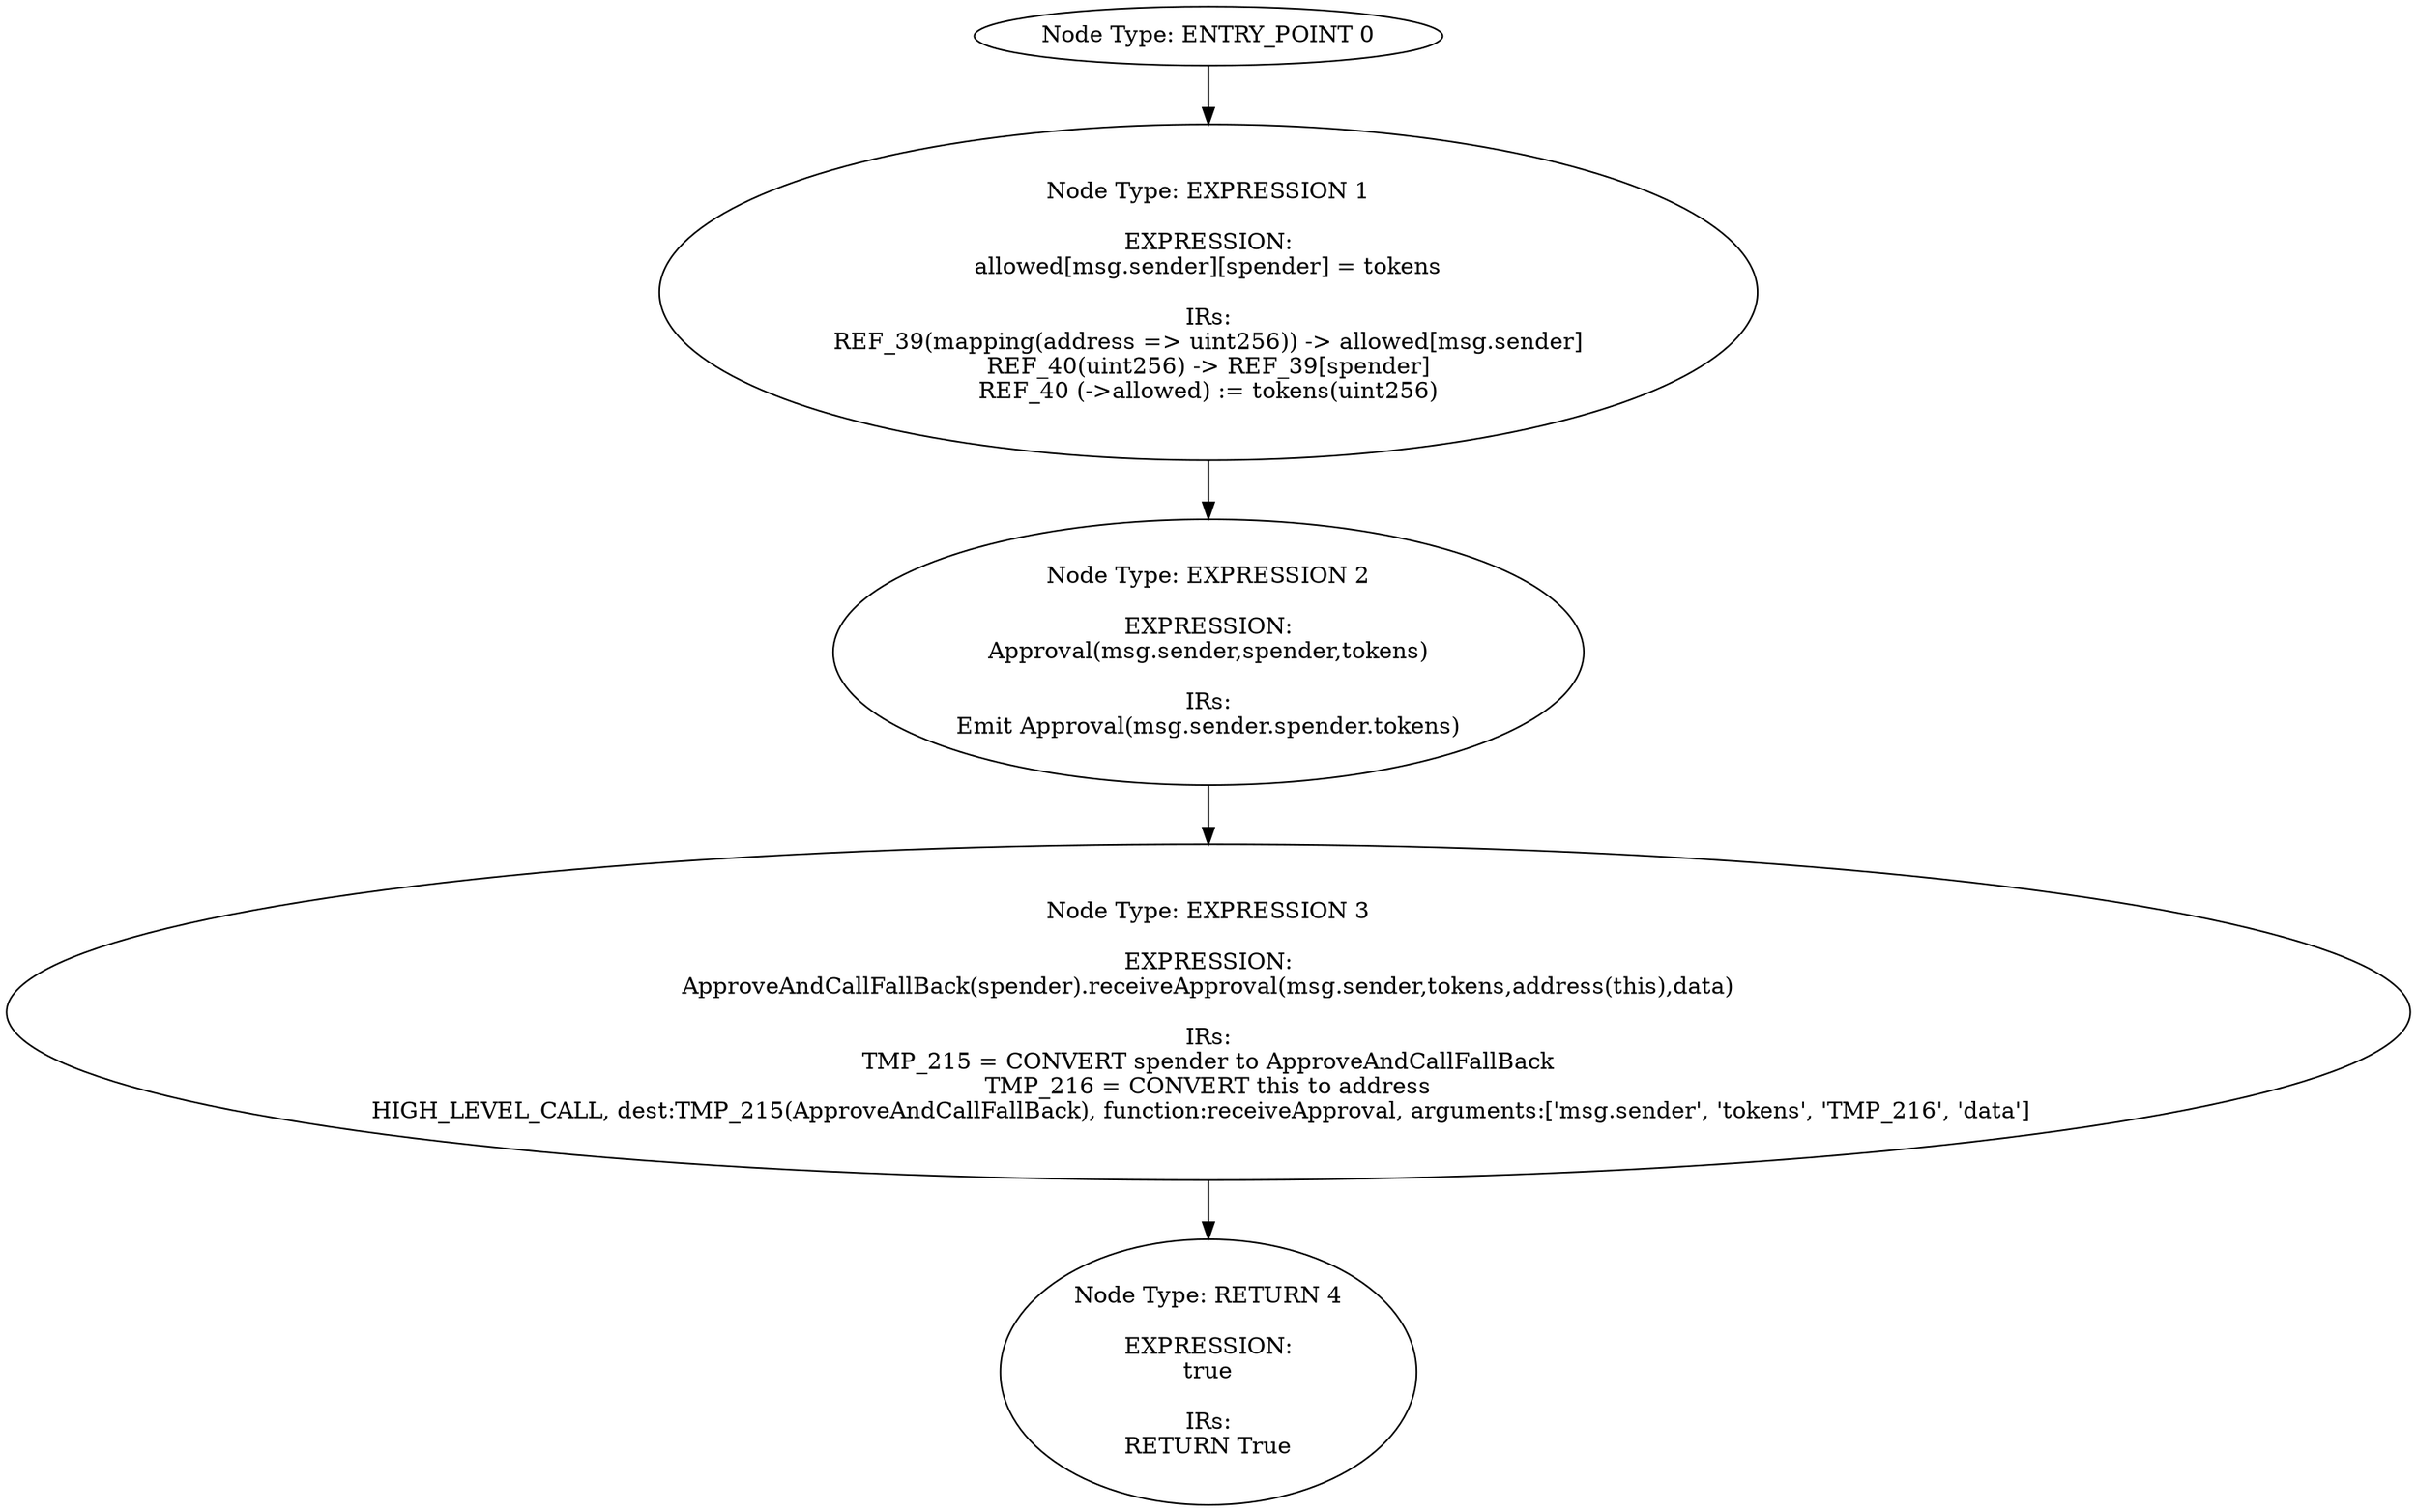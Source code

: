 digraph{
0[label="Node Type: ENTRY_POINT 0
"];
0->1;
1[label="Node Type: EXPRESSION 1

EXPRESSION:
allowed[msg.sender][spender] = tokens

IRs:
REF_39(mapping(address => uint256)) -> allowed[msg.sender]
REF_40(uint256) -> REF_39[spender]
REF_40 (->allowed) := tokens(uint256)"];
1->2;
2[label="Node Type: EXPRESSION 2

EXPRESSION:
Approval(msg.sender,spender,tokens)

IRs:
Emit Approval(msg.sender.spender.tokens)"];
2->3;
3[label="Node Type: EXPRESSION 3

EXPRESSION:
ApproveAndCallFallBack(spender).receiveApproval(msg.sender,tokens,address(this),data)

IRs:
TMP_215 = CONVERT spender to ApproveAndCallFallBack
TMP_216 = CONVERT this to address
HIGH_LEVEL_CALL, dest:TMP_215(ApproveAndCallFallBack), function:receiveApproval, arguments:['msg.sender', 'tokens', 'TMP_216', 'data']  "];
3->4;
4[label="Node Type: RETURN 4

EXPRESSION:
true

IRs:
RETURN True"];
}
